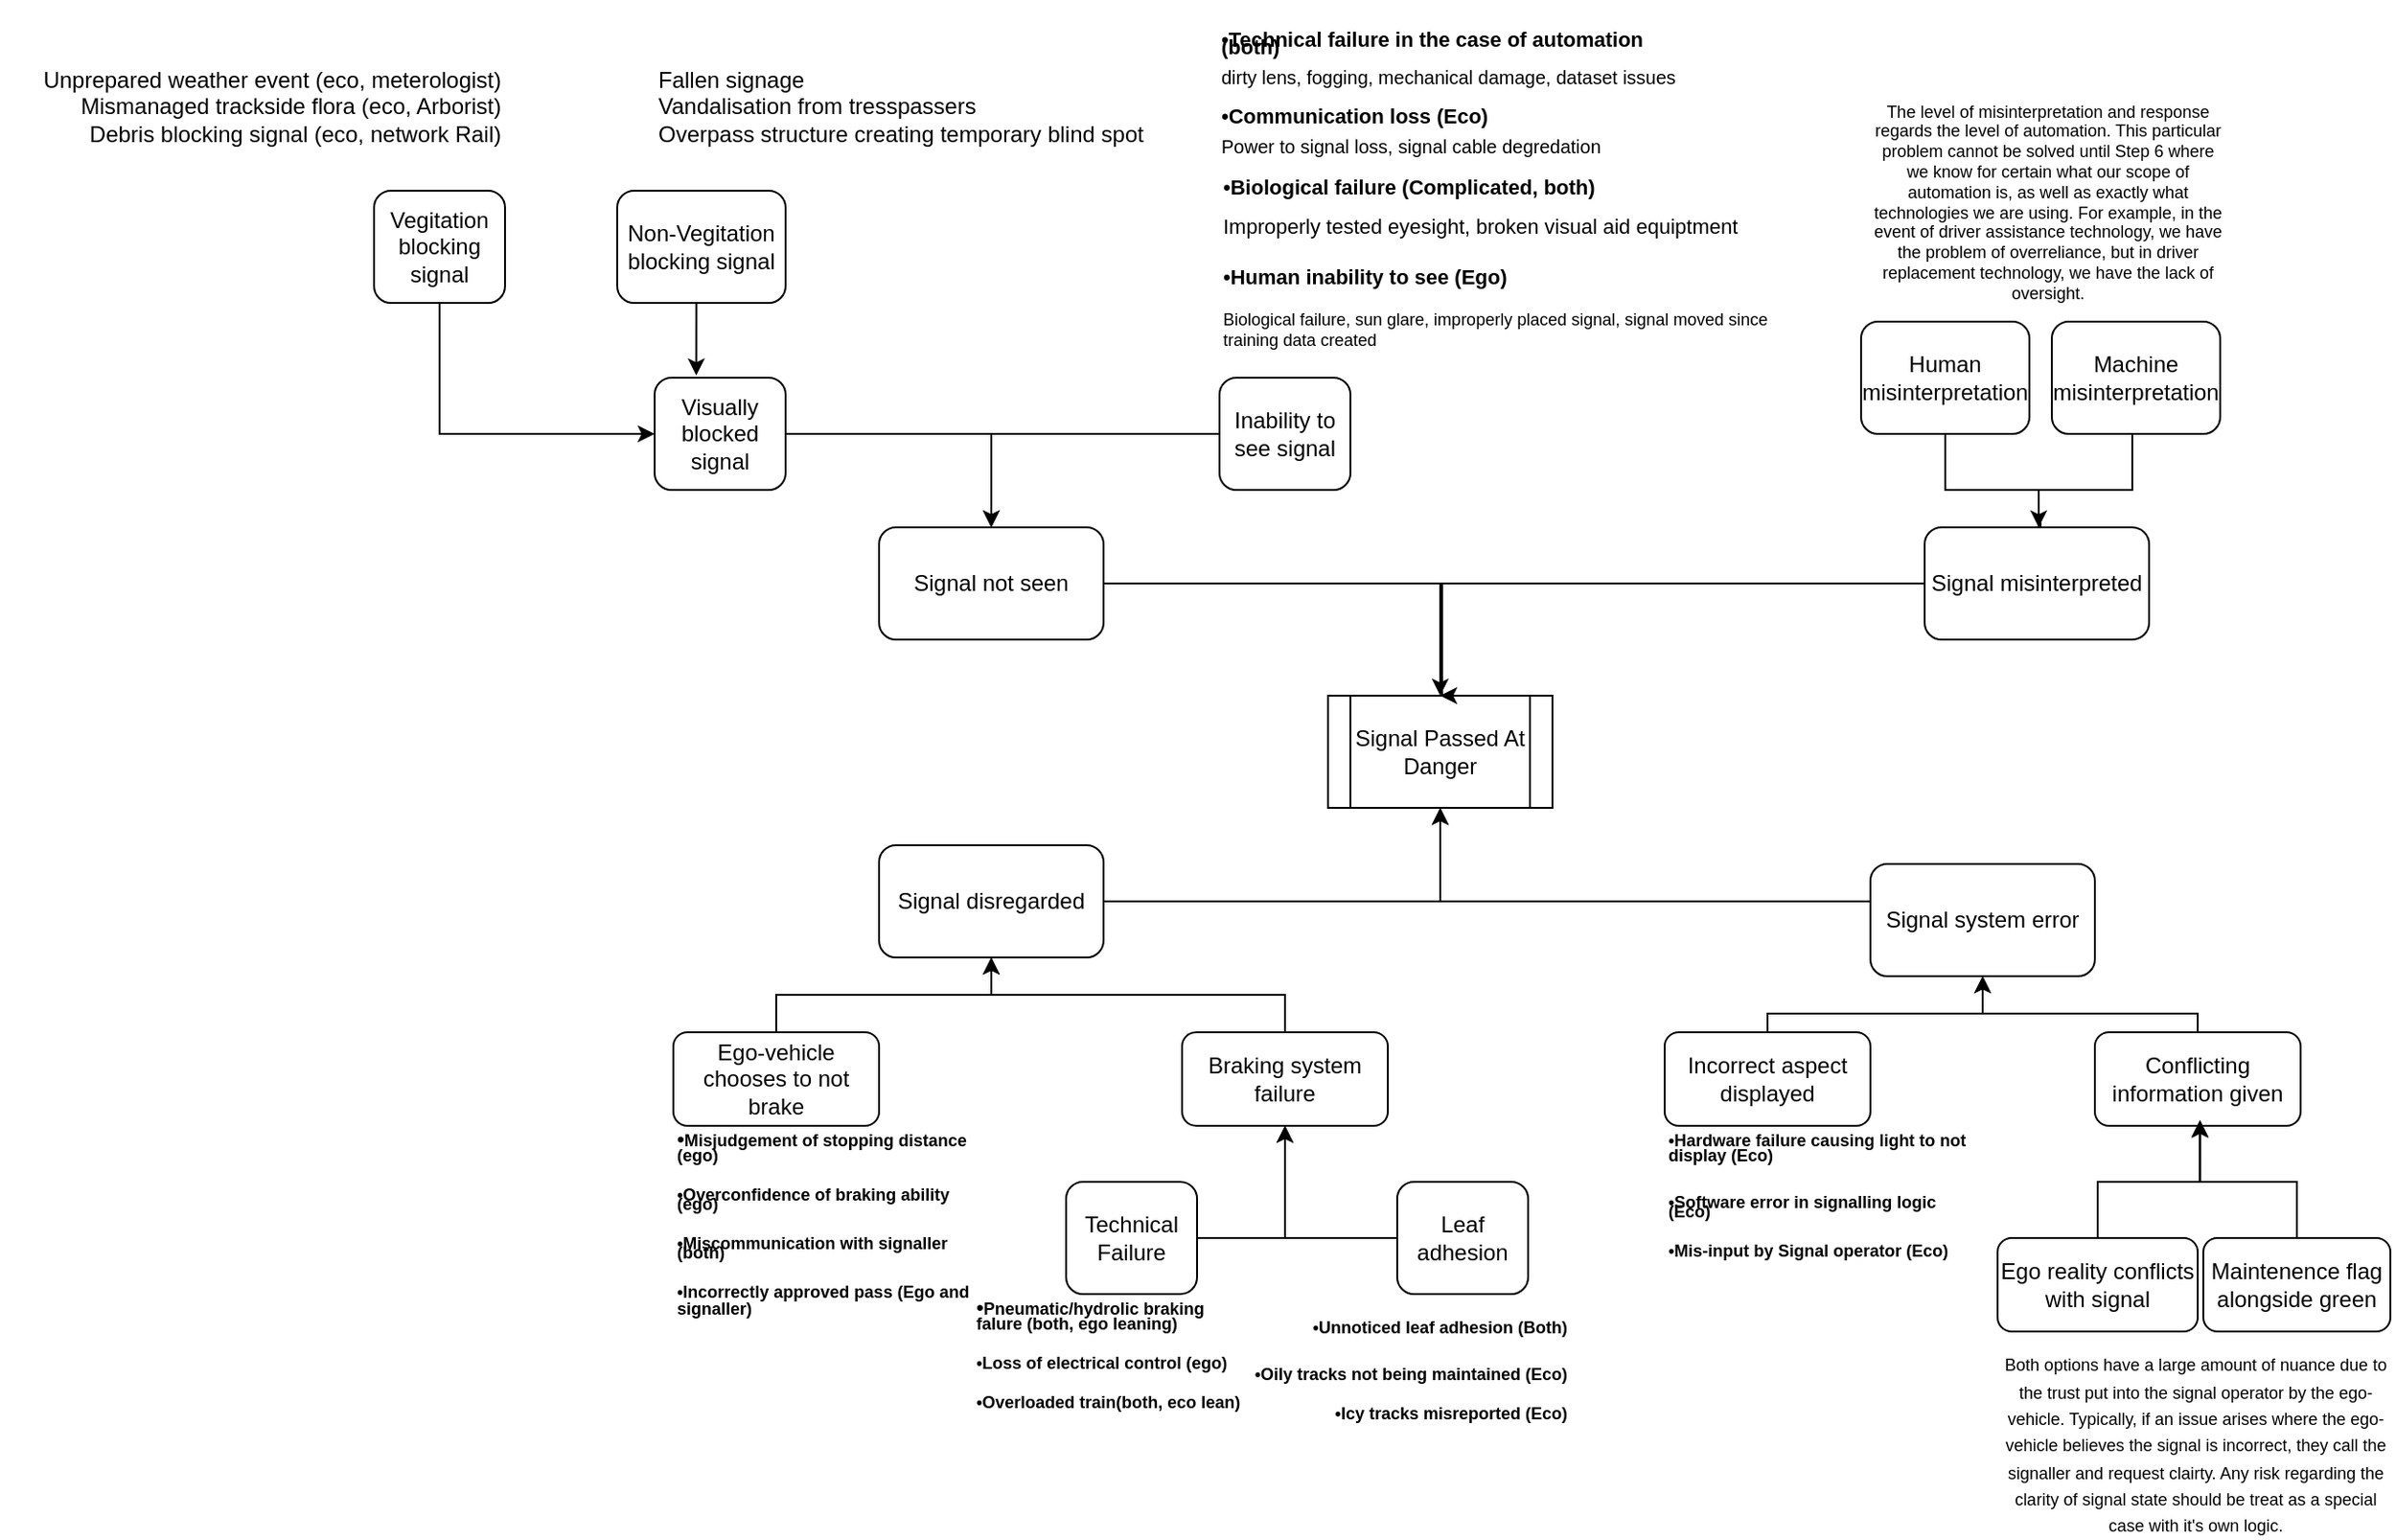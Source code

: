 <mxfile version="28.1.0">
  <diagram name="Page-1" id="Qd-FF6Lor7_GVH9x_F0_">
    <mxGraphModel dx="3773" dy="1147" grid="1" gridSize="10" guides="1" tooltips="1" connect="1" arrows="1" fold="1" page="1" pageScale="1" pageWidth="827" pageHeight="1169" math="0" shadow="0">
      <root>
        <mxCell id="0" />
        <mxCell id="1" parent="0" />
        <mxCell id="mTN3L8EmEIhbVEELGd0C-1" value="Signal Passed At Danger" style="shape=process;whiteSpace=wrap;html=1;backgroundOutline=1;" vertex="1" parent="1">
          <mxGeometry x="350" y="550" width="120" height="60" as="geometry" />
        </mxCell>
        <mxCell id="mTN3L8EmEIhbVEELGd0C-27" style="edgeStyle=orthogonalEdgeStyle;rounded=0;orthogonalLoop=1;jettySize=auto;html=1;entryX=0.5;entryY=0;entryDx=0;entryDy=0;" edge="1" parent="1" source="mTN3L8EmEIhbVEELGd0C-2" target="mTN3L8EmEIhbVEELGd0C-1">
          <mxGeometry relative="1" as="geometry">
            <Array as="points">
              <mxPoint x="410" y="490" />
            </Array>
          </mxGeometry>
        </mxCell>
        <mxCell id="mTN3L8EmEIhbVEELGd0C-2" value="Signal not seen" style="rounded=1;whiteSpace=wrap;html=1;" vertex="1" parent="1">
          <mxGeometry x="110" y="460" width="120" height="60" as="geometry" />
        </mxCell>
        <mxCell id="mTN3L8EmEIhbVEELGd0C-49" style="edgeStyle=orthogonalEdgeStyle;rounded=0;orthogonalLoop=1;jettySize=auto;html=1;" edge="1" parent="1" source="mTN3L8EmEIhbVEELGd0C-3">
          <mxGeometry relative="1" as="geometry">
            <mxPoint x="410" y="550" as="targetPoint" />
            <Array as="points">
              <mxPoint x="411" y="490" />
            </Array>
          </mxGeometry>
        </mxCell>
        <mxCell id="mTN3L8EmEIhbVEELGd0C-3" value="Signal misinterpreted" style="rounded=1;whiteSpace=wrap;html=1;" vertex="1" parent="1">
          <mxGeometry x="669" y="460" width="120" height="60" as="geometry" />
        </mxCell>
        <mxCell id="mTN3L8EmEIhbVEELGd0C-28" style="edgeStyle=orthogonalEdgeStyle;rounded=0;orthogonalLoop=1;jettySize=auto;html=1;entryX=0.5;entryY=1;entryDx=0;entryDy=0;" edge="1" parent="1" source="mTN3L8EmEIhbVEELGd0C-4" target="mTN3L8EmEIhbVEELGd0C-1">
          <mxGeometry relative="1" as="geometry" />
        </mxCell>
        <mxCell id="mTN3L8EmEIhbVEELGd0C-4" value="Signal disregarded" style="rounded=1;whiteSpace=wrap;html=1;" vertex="1" parent="1">
          <mxGeometry x="110" y="630" width="120" height="60" as="geometry" />
        </mxCell>
        <mxCell id="mTN3L8EmEIhbVEELGd0C-38" style="edgeStyle=orthogonalEdgeStyle;rounded=0;orthogonalLoop=1;jettySize=auto;html=1;entryX=0.5;entryY=1;entryDx=0;entryDy=0;" edge="1" parent="1" source="mTN3L8EmEIhbVEELGd0C-5" target="mTN3L8EmEIhbVEELGd0C-1">
          <mxGeometry relative="1" as="geometry">
            <Array as="points">
              <mxPoint x="410" y="660" />
            </Array>
          </mxGeometry>
        </mxCell>
        <mxCell id="mTN3L8EmEIhbVEELGd0C-5" value="Signal system error" style="rounded=1;whiteSpace=wrap;html=1;" vertex="1" parent="1">
          <mxGeometry x="640" y="640" width="120" height="60" as="geometry" />
        </mxCell>
        <mxCell id="mTN3L8EmEIhbVEELGd0C-18" style="edgeStyle=orthogonalEdgeStyle;rounded=0;orthogonalLoop=1;jettySize=auto;html=1;entryX=0.5;entryY=1;entryDx=0;entryDy=0;startArrow=classic;startFill=1;endArrow=none;endFill=0;" edge="1" parent="1" source="mTN3L8EmEIhbVEELGd0C-6" target="mTN3L8EmEIhbVEELGd0C-10">
          <mxGeometry relative="1" as="geometry" />
        </mxCell>
        <mxCell id="mTN3L8EmEIhbVEELGd0C-26" style="edgeStyle=orthogonalEdgeStyle;rounded=0;orthogonalLoop=1;jettySize=auto;html=1;entryX=0.5;entryY=0;entryDx=0;entryDy=0;" edge="1" parent="1" source="mTN3L8EmEIhbVEELGd0C-6" target="mTN3L8EmEIhbVEELGd0C-2">
          <mxGeometry relative="1" as="geometry" />
        </mxCell>
        <mxCell id="mTN3L8EmEIhbVEELGd0C-6" value="Visually blocked signal" style="rounded=1;whiteSpace=wrap;html=1;" vertex="1" parent="1">
          <mxGeometry x="-10" y="380" width="70" height="60" as="geometry" />
        </mxCell>
        <mxCell id="mTN3L8EmEIhbVEELGd0C-25" style="edgeStyle=orthogonalEdgeStyle;rounded=0;orthogonalLoop=1;jettySize=auto;html=1;entryX=0.5;entryY=0;entryDx=0;entryDy=0;" edge="1" parent="1" source="mTN3L8EmEIhbVEELGd0C-7" target="mTN3L8EmEIhbVEELGd0C-2">
          <mxGeometry relative="1" as="geometry" />
        </mxCell>
        <mxCell id="mTN3L8EmEIhbVEELGd0C-7" value="Inability to see signal" style="rounded=1;whiteSpace=wrap;html=1;" vertex="1" parent="1">
          <mxGeometry x="292" y="380" width="70" height="60" as="geometry" />
        </mxCell>
        <mxCell id="mTN3L8EmEIhbVEELGd0C-8" value="&lt;div style=&quot;line-height: 0%;&quot;&gt;&lt;h1 align=&quot;left&quot; class=&quot;title-lg&quot;&gt;&lt;font style=&quot;font-size: 11px;&quot;&gt;•Technical failure in the case of automation (both)&lt;/font&gt;&lt;/h1&gt;&lt;div align=&quot;left&quot;&gt;&lt;font style=&quot;font-size: 10px;&quot;&gt;dirty lens, fogging, mechanical damage, dataset issues&amp;nbsp;&lt;/font&gt;&lt;/div&gt;&lt;div&gt;&lt;h1 align=&quot;left&quot; class=&quot;title-lg&quot;&gt;&lt;font style=&quot;font-size: 11px;&quot;&gt;•Communication loss (Eco)&lt;/font&gt;&lt;/h1&gt;&lt;div align=&quot;left&quot;&gt;&lt;font style=&quot;font-size: 10px;&quot;&gt;Power to signal loss, signal cable degredation&lt;/font&gt;&lt;/div&gt;&lt;div align=&quot;left&quot;&gt;&lt;font style=&quot;font-size: 10px;&quot;&gt;&lt;br&gt;&lt;/font&gt;&lt;/div&gt;&lt;div align=&quot;left&quot;&gt;&lt;br&gt;&lt;/div&gt;&lt;div align=&quot;left&quot;&gt;&lt;br&gt;&lt;/div&gt;&lt;br&gt;&lt;/div&gt;&lt;div&gt;&lt;br&gt;&lt;/div&gt;&lt;/div&gt;" style="text;html=1;align=center;verticalAlign=middle;whiteSpace=wrap;rounded=0;" vertex="1" parent="1">
          <mxGeometry x="292" y="190" width="260" height="60" as="geometry" />
        </mxCell>
        <mxCell id="mTN3L8EmEIhbVEELGd0C-9" value="&lt;div style=&quot;line-height: 10%;&quot;&gt;&lt;div&gt;&lt;h1 align=&quot;left&quot; style=&quot;line-height: 10%;&quot; class=&quot;title-lg&quot;&gt;&lt;font style=&quot;font-size: 11px; line-height: 10%;&quot;&gt;•Biological failure (Complicated, both)&lt;/font&gt;&lt;/h1&gt;&lt;div&gt;&lt;/div&gt;&lt;/div&gt;&lt;div style=&quot;line-height: 80%;&quot; align=&quot;left&quot;&gt;&lt;font style=&quot;font-size: 11px; line-height: 80%;&quot;&gt;Improperly tested eyesight, broken visual aid equiptment&lt;/font&gt;&lt;/div&gt;&lt;div align=&quot;left&quot;&gt;&lt;h1 style=&quot;line-height: 10%;&quot; class=&quot;title-lg&quot;&gt;&lt;font style=&quot;font-size: 11px; line-height: 10%;&quot;&gt;•Human inability to see (Ego)&lt;/font&gt;&lt;/h1&gt;&lt;div style=&quot;line-height: 90%;&quot;&gt;&lt;font style=&quot;font-size: 9px; line-height: 90%;&quot;&gt;Biological failure, sun glare, improperly placed signal, signal moved since training data created&lt;/font&gt;&lt;/div&gt;&lt;/div&gt;&lt;/div&gt;" style="text;html=1;align=left;verticalAlign=middle;whiteSpace=wrap;rounded=0;" vertex="1" parent="1">
          <mxGeometry x="292" y="280" width="308" height="60" as="geometry" />
        </mxCell>
        <mxCell id="mTN3L8EmEIhbVEELGd0C-10" value="Vegitation blocking signal" style="rounded=1;whiteSpace=wrap;html=1;" vertex="1" parent="1">
          <mxGeometry x="-160" y="280" width="70" height="60" as="geometry" />
        </mxCell>
        <mxCell id="mTN3L8EmEIhbVEELGd0C-11" value="&lt;div align=&quot;right&quot;&gt;Unprepared weather event (eco, meterologist)&lt;/div&gt;&lt;div align=&quot;right&quot;&gt;Mismanaged trackside flora (eco, Arborist)&lt;/div&gt;&lt;div align=&quot;right&quot;&gt;Debris blocking signal (eco, network Rail)&lt;/div&gt;" style="text;html=1;align=right;verticalAlign=middle;whiteSpace=wrap;rounded=0;" vertex="1" parent="1">
          <mxGeometry x="-360" y="200" width="270" height="70" as="geometry" />
        </mxCell>
        <mxCell id="mTN3L8EmEIhbVEELGd0C-12" value="Non-Vegitation blocking signal" style="rounded=1;whiteSpace=wrap;html=1;" vertex="1" parent="1">
          <mxGeometry x="-30" y="280" width="90" height="60" as="geometry" />
        </mxCell>
        <mxCell id="mTN3L8EmEIhbVEELGd0C-13" value="&lt;div&gt;Fallen signage&lt;/div&gt;&lt;div&gt;Vandalisation from tresspassers&lt;/div&gt;&lt;div&gt;Overpass structure creating temporary blind spot&lt;/div&gt;" style="text;html=1;align=left;verticalAlign=middle;whiteSpace=wrap;rounded=0;" vertex="1" parent="1">
          <mxGeometry x="-10" y="200" width="270" height="70" as="geometry" />
        </mxCell>
        <mxCell id="mTN3L8EmEIhbVEELGd0C-29" style="edgeStyle=orthogonalEdgeStyle;rounded=0;orthogonalLoop=1;jettySize=auto;html=1;entryX=0.5;entryY=1;entryDx=0;entryDy=0;" edge="1" parent="1" source="mTN3L8EmEIhbVEELGd0C-20" target="mTN3L8EmEIhbVEELGd0C-4">
          <mxGeometry relative="1" as="geometry" />
        </mxCell>
        <mxCell id="mTN3L8EmEIhbVEELGd0C-20" value="Ego-vehicle chooses to not brake" style="rounded=1;whiteSpace=wrap;html=1;" vertex="1" parent="1">
          <mxGeometry y="730" width="110" height="50" as="geometry" />
        </mxCell>
        <mxCell id="mTN3L8EmEIhbVEELGd0C-30" style="edgeStyle=orthogonalEdgeStyle;rounded=0;orthogonalLoop=1;jettySize=auto;html=1;entryX=0.5;entryY=1;entryDx=0;entryDy=0;" edge="1" parent="1" source="mTN3L8EmEIhbVEELGd0C-21" target="mTN3L8EmEIhbVEELGd0C-4">
          <mxGeometry relative="1" as="geometry">
            <Array as="points">
              <mxPoint x="327" y="710" />
              <mxPoint x="170" y="710" />
            </Array>
          </mxGeometry>
        </mxCell>
        <mxCell id="mTN3L8EmEIhbVEELGd0C-21" value="Braking system failure" style="rounded=1;whiteSpace=wrap;html=1;" vertex="1" parent="1">
          <mxGeometry x="272" y="730" width="110" height="50" as="geometry" />
        </mxCell>
        <mxCell id="mTN3L8EmEIhbVEELGd0C-32" style="edgeStyle=orthogonalEdgeStyle;rounded=0;orthogonalLoop=1;jettySize=auto;html=1;entryX=0.5;entryY=1;entryDx=0;entryDy=0;" edge="1" parent="1" source="mTN3L8EmEIhbVEELGd0C-22" target="mTN3L8EmEIhbVEELGd0C-21">
          <mxGeometry relative="1" as="geometry">
            <Array as="points">
              <mxPoint x="327" y="840" />
            </Array>
          </mxGeometry>
        </mxCell>
        <mxCell id="mTN3L8EmEIhbVEELGd0C-22" value="Technical Failure" style="rounded=1;whiteSpace=wrap;html=1;" vertex="1" parent="1">
          <mxGeometry x="210" y="810" width="70" height="60" as="geometry" />
        </mxCell>
        <mxCell id="mTN3L8EmEIhbVEELGd0C-31" style="edgeStyle=orthogonalEdgeStyle;rounded=0;orthogonalLoop=1;jettySize=auto;html=1;entryX=0.5;entryY=1;entryDx=0;entryDy=0;" edge="1" parent="1" source="mTN3L8EmEIhbVEELGd0C-23" target="mTN3L8EmEIhbVEELGd0C-21">
          <mxGeometry relative="1" as="geometry" />
        </mxCell>
        <mxCell id="mTN3L8EmEIhbVEELGd0C-23" value="Leaf adhesion" style="rounded=1;whiteSpace=wrap;html=1;" vertex="1" parent="1">
          <mxGeometry x="387" y="810" width="70" height="60" as="geometry" />
        </mxCell>
        <mxCell id="mTN3L8EmEIhbVEELGd0C-24" style="edgeStyle=orthogonalEdgeStyle;rounded=0;orthogonalLoop=1;jettySize=auto;html=1;exitX=0.5;exitY=1;exitDx=0;exitDy=0;entryX=0.318;entryY=-0.021;entryDx=0;entryDy=0;entryPerimeter=0;" edge="1" parent="1" source="mTN3L8EmEIhbVEELGd0C-12" target="mTN3L8EmEIhbVEELGd0C-6">
          <mxGeometry relative="1" as="geometry" />
        </mxCell>
        <mxCell id="mTN3L8EmEIhbVEELGd0C-34" value="&lt;div style=&quot;line-height: 0%;&quot;&gt;&lt;h1 class=&quot;title-lg&quot; align=&quot;left&quot;&gt;&lt;font style=&quot;font-size: 11px; line-height: 60%;&quot;&gt;•&lt;/font&gt;&lt;font style=&quot;font-size: 9px;&quot;&gt;Misjudgement of stopping d&lt;font&gt;istance (ego)&lt;/font&gt;&lt;/font&gt;&lt;/h1&gt;&lt;div&gt;&lt;h1 align=&quot;left&quot; class=&quot;title-lg&quot;&gt;&lt;font style=&quot;font-size: 9px;&quot;&gt;•Overconfidence of braking ability (ego)&lt;/font&gt;&lt;/h1&gt;&lt;div&gt;&lt;h1 align=&quot;left&quot; class=&quot;title-lg&quot;&gt;&lt;font style=&quot;font-size: 9px;&quot;&gt;•&lt;/font&gt;&lt;font style=&quot;font-size: 9px;&quot;&gt;Miscommunication with signaller (both)&lt;/font&gt;&lt;/h1&gt;&lt;div&gt;&lt;h1 align=&quot;left&quot; class=&quot;title-lg&quot;&gt;&lt;font style=&quot;font-size: 9px; line-height: 80%;&quot;&gt;•Incorrectly approved pass (Ego and signaller)&lt;/font&gt;&lt;/h1&gt;&lt;/div&gt;&lt;/div&gt;&lt;/div&gt;&lt;/div&gt;" style="text;whiteSpace=wrap;html=1;" vertex="1" parent="1">
          <mxGeometry y="760" width="170" height="80" as="geometry" />
        </mxCell>
        <mxCell id="mTN3L8EmEIhbVEELGd0C-36" value="&lt;div style=&quot;line-height: 0%;&quot;&gt;&lt;h1 class=&quot;title-lg&quot; align=&quot;left&quot;&gt;&lt;font style=&quot;font-size: 11px; line-height: 60%;&quot;&gt;•&lt;/font&gt;&lt;font style=&quot;font-size: 9px;&quot;&gt;Pneumatic/hydrolic braking falure&lt;font&gt;&amp;nbsp;(both, ego leaning)&lt;/font&gt;&lt;/font&gt;&lt;/h1&gt;&lt;div&gt;&lt;h1 align=&quot;left&quot; class=&quot;title-lg&quot;&gt;&lt;font style=&quot;font-size: 9px;&quot;&gt;•Loss of electrical control (ego)&lt;/font&gt;&lt;/h1&gt;&lt;div&gt;&lt;h1 align=&quot;left&quot; class=&quot;title-lg&quot;&gt;&lt;font style=&quot;font-size: 9px;&quot;&gt;•Overloaded train&lt;/font&gt;&lt;font style=&quot;font-size: 9px;&quot;&gt;(both, eco lean)&lt;/font&gt;&lt;/h1&gt;&lt;div&gt;&lt;h1 align=&quot;left&quot; class=&quot;title-lg&quot;&gt;&lt;br&gt;&lt;/h1&gt;&lt;/div&gt;&lt;/div&gt;&lt;/div&gt;&lt;/div&gt;" style="text;whiteSpace=wrap;html=1;" vertex="1" parent="1">
          <mxGeometry x="160" y="850" width="170" height="80" as="geometry" />
        </mxCell>
        <mxCell id="mTN3L8EmEIhbVEELGd0C-37" value="&lt;div align=&quot;right&quot; style=&quot;line-height: 0%;&quot;&gt;&lt;h1 class=&quot;title-lg&quot;&gt;&lt;font style=&quot;line-height: 60%; font-size: 9px;&quot;&gt;•Unnoticed leaf adhesion&lt;/font&gt;&lt;font style=&quot;font-size: 9px;&quot;&gt;&lt;font&gt;&amp;nbsp;(Both)&lt;/font&gt;&lt;/font&gt;&lt;/h1&gt;&lt;div&gt;&lt;h1 class=&quot;title-lg&quot;&gt;&lt;font style=&quot;font-size: 9px;&quot;&gt;•Oily tracks not being maintained (Eco)&lt;/font&gt;&lt;/h1&gt;&lt;div&gt;&lt;h1 class=&quot;title-lg&quot;&gt;&lt;font style=&quot;font-size: 9px;&quot;&gt;•Icy tracks misreported&amp;nbsp;&lt;/font&gt;&lt;font style=&quot;font-size: 9px;&quot;&gt;(Eco)&lt;/font&gt;&lt;/h1&gt;&lt;div&gt;&lt;h1 class=&quot;title-lg&quot;&gt;&lt;br&gt;&lt;/h1&gt;&lt;/div&gt;&lt;/div&gt;&lt;/div&gt;&lt;/div&gt;" style="text;whiteSpace=wrap;html=1;align=right;" vertex="1" parent="1">
          <mxGeometry x="310" y="860" width="170" height="80" as="geometry" />
        </mxCell>
        <mxCell id="mTN3L8EmEIhbVEELGd0C-44" style="edgeStyle=orthogonalEdgeStyle;rounded=0;orthogonalLoop=1;jettySize=auto;html=1;entryX=0.5;entryY=1;entryDx=0;entryDy=0;" edge="1" parent="1" source="mTN3L8EmEIhbVEELGd0C-39" target="mTN3L8EmEIhbVEELGd0C-5">
          <mxGeometry relative="1" as="geometry">
            <Array as="points">
              <mxPoint x="585" y="720" />
              <mxPoint x="700" y="720" />
            </Array>
          </mxGeometry>
        </mxCell>
        <mxCell id="mTN3L8EmEIhbVEELGd0C-39" value="Incorrect aspect displayed" style="rounded=1;whiteSpace=wrap;html=1;" vertex="1" parent="1">
          <mxGeometry x="530" y="730" width="110" height="50" as="geometry" />
        </mxCell>
        <mxCell id="mTN3L8EmEIhbVEELGd0C-47" style="edgeStyle=orthogonalEdgeStyle;rounded=0;orthogonalLoop=1;jettySize=auto;html=1;entryX=0.5;entryY=1;entryDx=0;entryDy=0;" edge="1" parent="1" source="mTN3L8EmEIhbVEELGd0C-40" target="mTN3L8EmEIhbVEELGd0C-5">
          <mxGeometry relative="1" as="geometry">
            <Array as="points">
              <mxPoint x="815" y="720" />
              <mxPoint x="700" y="720" />
            </Array>
          </mxGeometry>
        </mxCell>
        <mxCell id="mTN3L8EmEIhbVEELGd0C-40" value="Conflicting information given" style="rounded=1;whiteSpace=wrap;html=1;" vertex="1" parent="1">
          <mxGeometry x="760" y="730" width="110" height="50" as="geometry" />
        </mxCell>
        <mxCell id="mTN3L8EmEIhbVEELGd0C-41" value="Ego reality conflicts with signal" style="rounded=1;whiteSpace=wrap;html=1;" vertex="1" parent="1">
          <mxGeometry x="708" y="840" width="107" height="50" as="geometry" />
        </mxCell>
        <mxCell id="mTN3L8EmEIhbVEELGd0C-42" value="Maintenence flag alongside green" style="rounded=1;whiteSpace=wrap;html=1;" vertex="1" parent="1">
          <mxGeometry x="818" y="840" width="100" height="50" as="geometry" />
        </mxCell>
        <mxCell id="mTN3L8EmEIhbVEELGd0C-43" value="&lt;div align=&quot;left&quot; style=&quot;line-height: 0%;&quot;&gt;&lt;h1 class=&quot;title-lg&quot;&gt;&lt;font style=&quot;line-height: 60%; font-size: 9px;&quot;&gt;•Hardware failure causing light to not display (Eco)&lt;/font&gt;&lt;/h1&gt;&lt;div&gt;&lt;h1 class=&quot;title-lg&quot;&gt;&lt;font style=&quot;font-size: 9px;&quot;&gt;•Software error in signalling logic (Eco)&lt;/font&gt;&lt;/h1&gt;&lt;div&gt;&lt;h1 class=&quot;title-lg&quot;&gt;&lt;font style=&quot;font-size: 9px;&quot;&gt;•Mis-input by Signal operator (Eco)&lt;/font&gt;&lt;/h1&gt;&lt;div&gt;&lt;h1 class=&quot;title-lg&quot;&gt;&lt;br&gt;&lt;/h1&gt;&lt;/div&gt;&lt;/div&gt;&lt;/div&gt;&lt;/div&gt;" style="text;whiteSpace=wrap;html=1;align=left;" vertex="1" parent="1">
          <mxGeometry x="530" y="760" width="170" height="80" as="geometry" />
        </mxCell>
        <mxCell id="mTN3L8EmEIhbVEELGd0C-45" style="edgeStyle=orthogonalEdgeStyle;rounded=0;orthogonalLoop=1;jettySize=auto;html=1;entryX=0.511;entryY=0.947;entryDx=0;entryDy=0;entryPerimeter=0;" edge="1" parent="1" source="mTN3L8EmEIhbVEELGd0C-41" target="mTN3L8EmEIhbVEELGd0C-40">
          <mxGeometry relative="1" as="geometry" />
        </mxCell>
        <mxCell id="mTN3L8EmEIhbVEELGd0C-46" style="edgeStyle=orthogonalEdgeStyle;rounded=0;orthogonalLoop=1;jettySize=auto;html=1;entryX=0.511;entryY=0.937;entryDx=0;entryDy=0;entryPerimeter=0;" edge="1" parent="1" source="mTN3L8EmEIhbVEELGd0C-42" target="mTN3L8EmEIhbVEELGd0C-40">
          <mxGeometry relative="1" as="geometry" />
        </mxCell>
        <mxCell id="mTN3L8EmEIhbVEELGd0C-48" value="&lt;font style=&quot;font-size: 9px; line-height: 90%;&quot;&gt;Both options have a large amount of nuance due to the trust put into the signal operator by the ego-vehicle. Typically, if an issue arises where the ego-vehicle believes the signal is incorrect, they call the signaller and request clairty. Any risk regarding the clarity of signal state should be treat as a special case with it&#39;s own logic.&lt;/font&gt;" style="text;html=1;align=center;verticalAlign=middle;whiteSpace=wrap;rounded=0;" vertex="1" parent="1">
          <mxGeometry x="708" y="900" width="212" height="100" as="geometry" />
        </mxCell>
        <mxCell id="mTN3L8EmEIhbVEELGd0C-53" style="edgeStyle=orthogonalEdgeStyle;rounded=0;orthogonalLoop=1;jettySize=auto;html=1;endArrow=none;endFill=0;" edge="1" parent="1" source="mTN3L8EmEIhbVEELGd0C-50">
          <mxGeometry relative="1" as="geometry">
            <mxPoint x="730" y="458" as="targetPoint" />
            <Array as="points">
              <mxPoint x="680" y="440" />
              <mxPoint x="730" y="440" />
              <mxPoint x="730" y="460" />
              <mxPoint x="731" y="460" />
            </Array>
          </mxGeometry>
        </mxCell>
        <mxCell id="mTN3L8EmEIhbVEELGd0C-50" value="Human misinterpretation" style="rounded=1;whiteSpace=wrap;html=1;" vertex="1" parent="1">
          <mxGeometry x="635" y="350" width="90" height="60" as="geometry" />
        </mxCell>
        <mxCell id="mTN3L8EmEIhbVEELGd0C-54" style="edgeStyle=orthogonalEdgeStyle;rounded=0;orthogonalLoop=1;jettySize=auto;html=1;" edge="1" parent="1" source="mTN3L8EmEIhbVEELGd0C-51">
          <mxGeometry relative="1" as="geometry">
            <mxPoint x="730" y="460" as="targetPoint" />
            <Array as="points">
              <mxPoint x="780" y="440" />
              <mxPoint x="730" y="440" />
            </Array>
          </mxGeometry>
        </mxCell>
        <mxCell id="mTN3L8EmEIhbVEELGd0C-51" value="Machine misinterpretation" style="rounded=1;whiteSpace=wrap;html=1;" vertex="1" parent="1">
          <mxGeometry x="737" y="350" width="90" height="60" as="geometry" />
        </mxCell>
        <mxCell id="mTN3L8EmEIhbVEELGd0C-56" value="&lt;div style=&quot;line-height: 90%;&quot;&gt;&lt;font style=&quot;font-size: 9px; line-height: 90%;&quot;&gt;The level of misinterpretation and response regards the level of automation. This particular problem cannot be solved until Step 6 where we know for certain what our scope of automation is, as well as exactly what technologies we are using. For example, in the event of driver assistance technology, we have the problem of overreliance, but in driver replacement technology, we have the lack of oversight.&lt;/font&gt;&lt;/div&gt;" style="text;html=1;align=center;verticalAlign=middle;whiteSpace=wrap;rounded=0;" vertex="1" parent="1">
          <mxGeometry x="640" y="230" width="190" height="110" as="geometry" />
        </mxCell>
      </root>
    </mxGraphModel>
  </diagram>
</mxfile>
